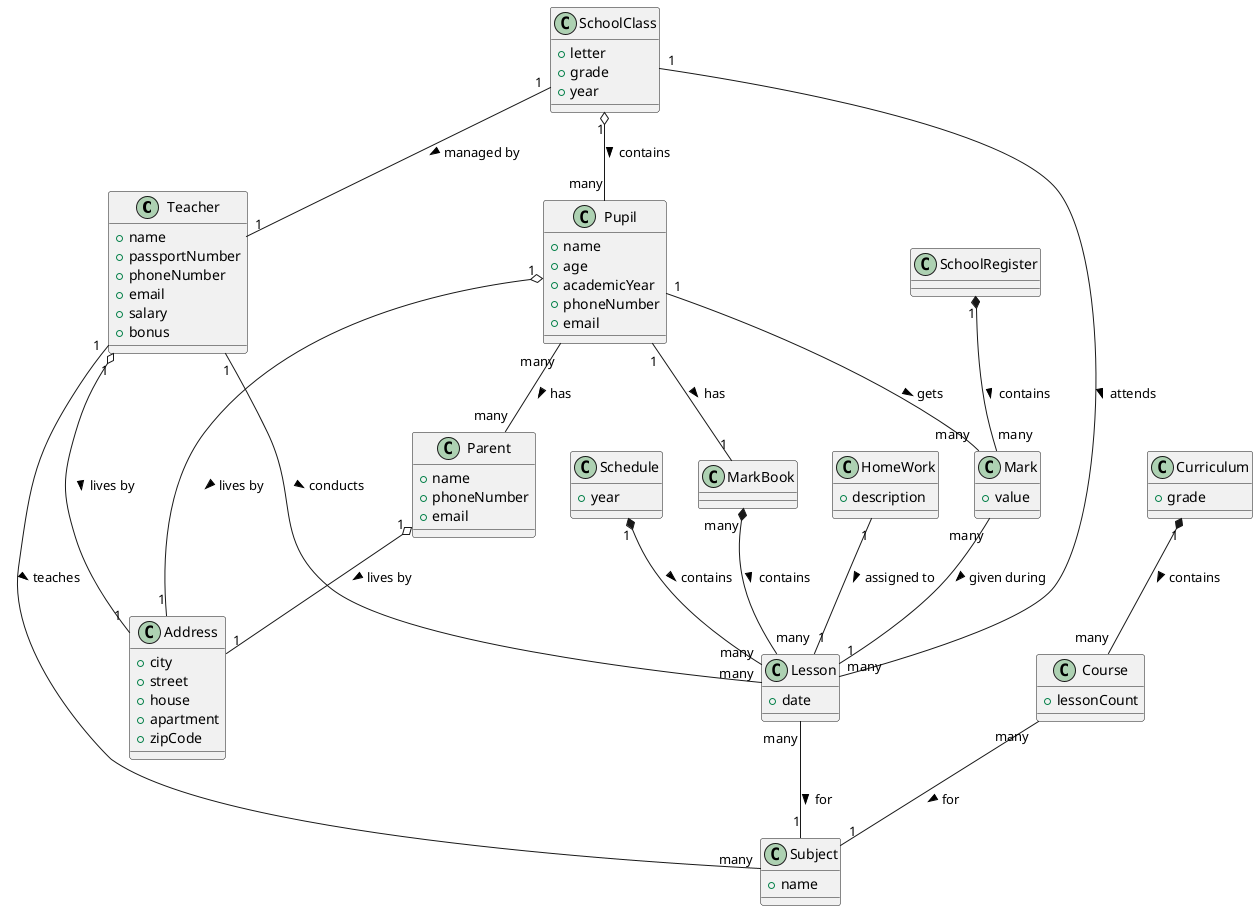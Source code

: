 @startuml

class Teacher {
    + name
    + passportNumber
    + phoneNumber
    + email
    + salary
    + bonus
}

class Subject {
    + name
}

class Pupil {
    + name
    + age
    + academicYear
    + phoneNumber
    + email
}

class Address {
    + city
    + street
    + house
    + apartment
    + zipCode
}

class Parent {
    + name
    + phoneNumber
    + email
}

class SchoolClass {
    + letter
    + grade
    + year
}

class Schedule {
    + year
}

class Lesson {
    + date
}


class Curriculum {
    + grade
}

class Course {
    + lessonCount
}

class SchoolRegister {

}

class Mark {
    + value
}

class MarkBook {

}

class HomeWork {
    + description
}


Pupil "1" o-- "1" Address : lives by >
Parent "1" o-- "1" Address : lives by >
Pupil "many" -- "many" Parent: has >
Teacher "1" o-- "1" Address : lives by >
Teacher "1" -- "many" Subject : teaches >
SchoolClass "1" -- "1" Teacher: managed by >
SchoolClass "1" o-- "many" Pupil: contains >
Schedule "1" *-- "many" Lesson: contains >
Teacher "1" -- "many" Lesson: conducts >
SchoolClass "1" -- "many" Lesson: attends >
Curriculum "1" *-- "many" Course: contains >
Course "many" -- "1" Subject: for >
SchoolRegister "1" *-- "many" Mark: contains >
Mark "many" -- "1" Lesson: given during >
Pupil "1" -- "many" Mark: gets >
Pupil "1" -- "1" MarkBook: has >
MarkBook "many" *-- "many" Lesson: contains >
Lesson "many" -- "1" Subject: for >
HomeWork "1" -- "1" Lesson: assigned to >

@enduml
